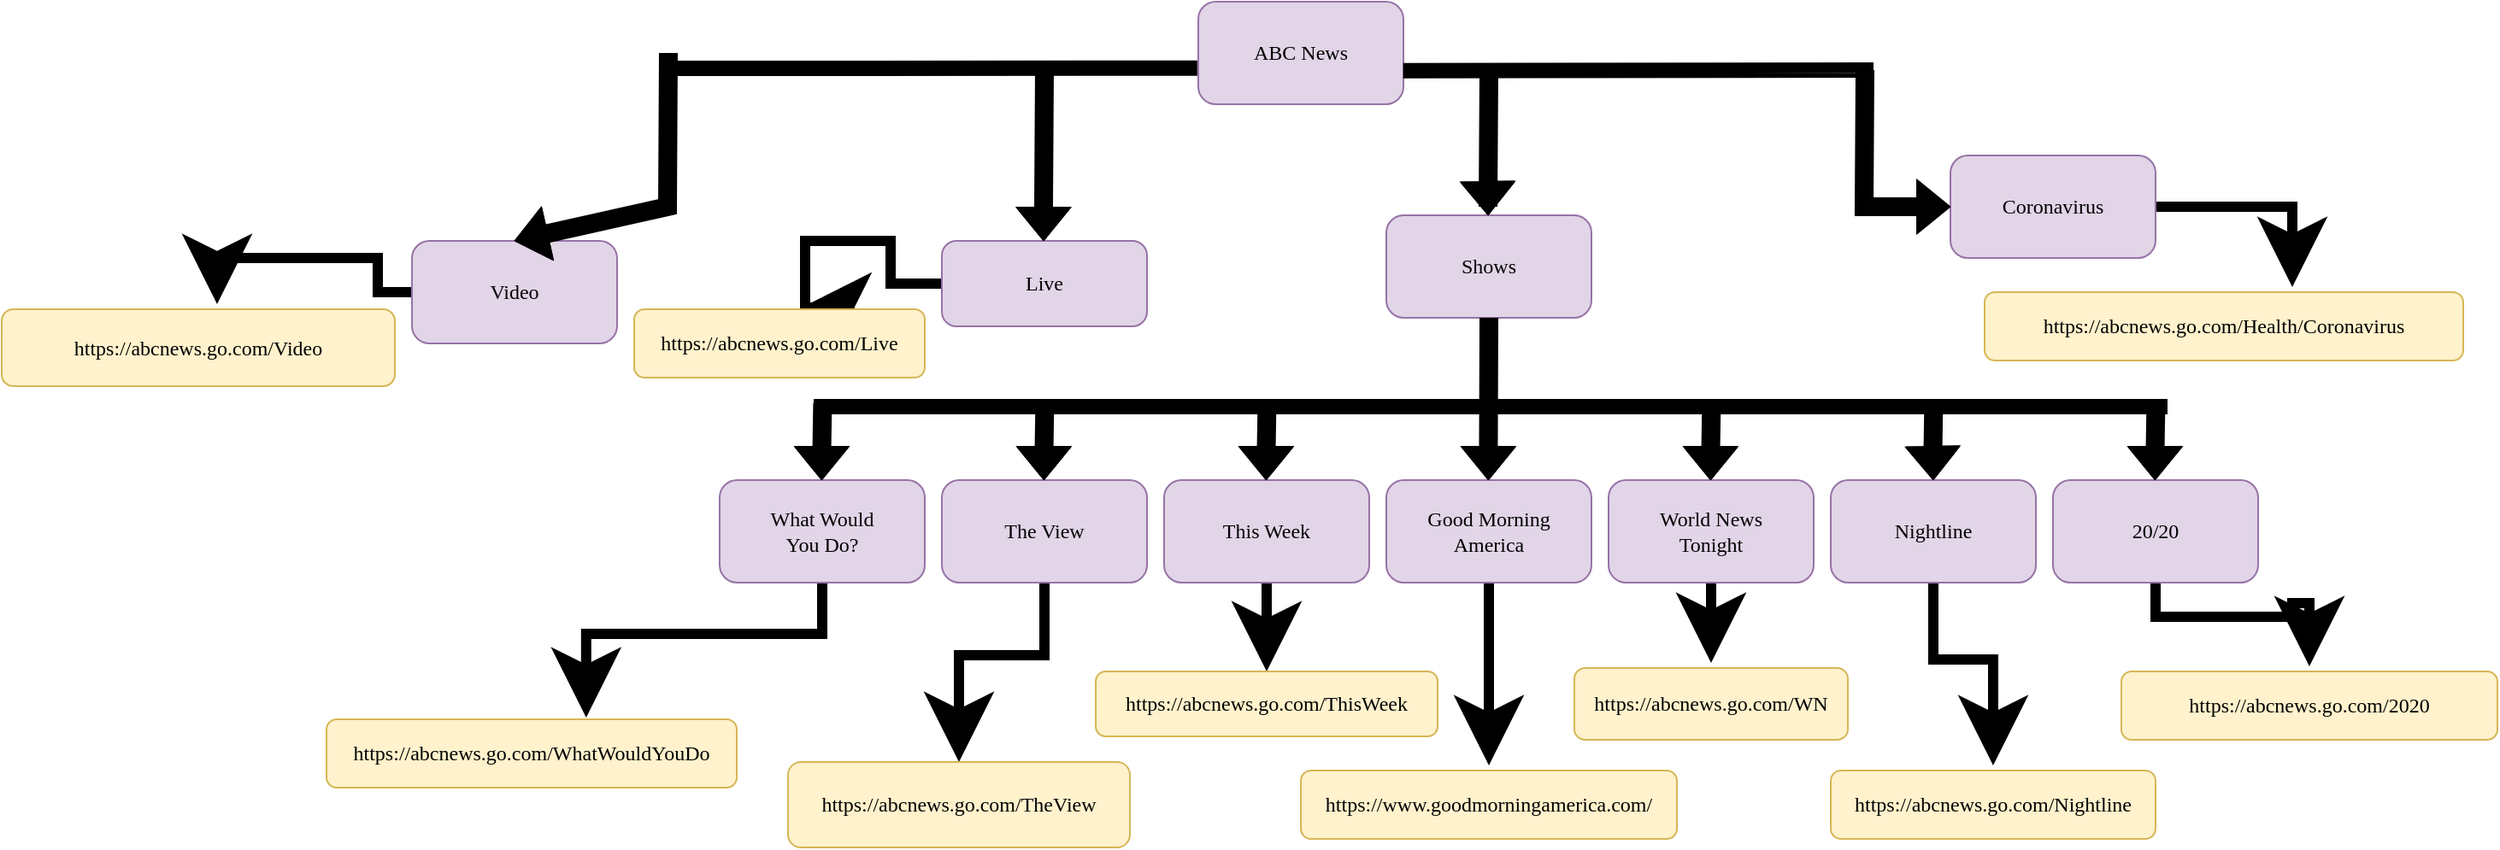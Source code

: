 <mxfile version="15.9.4" type="github"><diagram id="5djS2MPW1xkkvS6c64bk" name="Page-1"><mxGraphModel dx="2272" dy="1862" grid="1" gridSize="10" guides="1" tooltips="1" connect="1" arrows="1" fold="1" page="1" pageScale="1" pageWidth="850" pageHeight="1100" math="0" shadow="0"><root><mxCell id="0"/><mxCell id="1" parent="0"/><mxCell id="DFi16yKDRPEBNDTS35yL-1" value="ABC News" style="rounded=1;whiteSpace=wrap;html=1;fillColor=#e1d5e7;strokeColor=#9673a6;fontFamily=Tahoma;arcSize=17;" vertex="1" parent="1"><mxGeometry x="360" y="-20" width="120" height="60" as="geometry"/></mxCell><mxCell id="DFi16yKDRPEBNDTS35yL-49" style="edgeStyle=orthogonalEdgeStyle;rounded=0;orthogonalLoop=1;jettySize=auto;html=1;fontFamily=Tahoma;endSize=22;targetPerimeterSpacing=3;strokeColor=#000000;strokeWidth=6;fillColor=#000000;" edge="1" parent="1" source="DFi16yKDRPEBNDTS35yL-2" target="DFi16yKDRPEBNDTS35yL-33"><mxGeometry relative="1" as="geometry"><Array as="points"><mxPoint x="-120" y="150"/><mxPoint x="-120" y="130"/><mxPoint x="-214" y="130"/></Array></mxGeometry></mxCell><mxCell id="DFi16yKDRPEBNDTS35yL-2" value="Video" style="rounded=1;whiteSpace=wrap;html=1;fillColor=#e1d5e7;strokeColor=#9673a6;fontFamily=Tahoma;arcSize=17;" vertex="1" parent="1"><mxGeometry x="-100" y="120" width="120" height="60" as="geometry"/></mxCell><mxCell id="DFi16yKDRPEBNDTS35yL-48" style="edgeStyle=orthogonalEdgeStyle;rounded=0;orthogonalLoop=1;jettySize=auto;html=1;fontFamily=Tahoma;endSize=22;targetPerimeterSpacing=3;strokeColor=#000000;strokeWidth=6;fillColor=#000000;entryX=0.575;entryY=-0.025;entryDx=0;entryDy=0;entryPerimeter=0;" edge="1" parent="1" source="DFi16yKDRPEBNDTS35yL-3" target="DFi16yKDRPEBNDTS35yL-32"><mxGeometry relative="1" as="geometry"><mxPoint x="130" y="150" as="targetPoint"/><Array as="points"><mxPoint x="180" y="145"/><mxPoint x="180" y="120"/><mxPoint x="130" y="120"/></Array></mxGeometry></mxCell><mxCell id="DFi16yKDRPEBNDTS35yL-3" value="Live" style="rounded=1;whiteSpace=wrap;html=1;fillColor=#e1d5e7;strokeColor=#9673a6;fontFamily=Tahoma;arcSize=17;" vertex="1" parent="1"><mxGeometry x="210" y="120" width="120" height="50" as="geometry"/></mxCell><mxCell id="DFi16yKDRPEBNDTS35yL-4" value="Shows" style="rounded=1;whiteSpace=wrap;html=1;fillColor=#e1d5e7;strokeColor=#9673a6;fontFamily=Tahoma;arcSize=17;" vertex="1" parent="1"><mxGeometry x="470" y="105" width="120" height="60" as="geometry"/></mxCell><mxCell id="DFi16yKDRPEBNDTS35yL-47" style="edgeStyle=orthogonalEdgeStyle;rounded=0;orthogonalLoop=1;jettySize=auto;html=1;fontFamily=Tahoma;endSize=22;targetPerimeterSpacing=3;strokeColor=#000000;strokeWidth=6;fillColor=#000000;" edge="1" parent="1" source="DFi16yKDRPEBNDTS35yL-5" target="DFi16yKDRPEBNDTS35yL-34"><mxGeometry relative="1" as="geometry"><Array as="points"><mxPoint x="1000" y="100"/></Array></mxGeometry></mxCell><mxCell id="DFi16yKDRPEBNDTS35yL-5" value="Coronavirus" style="rounded=1;whiteSpace=wrap;html=1;fillColor=#e1d5e7;strokeColor=#9673a6;fontFamily=Tahoma;arcSize=17;" vertex="1" parent="1"><mxGeometry x="800" y="70" width="120" height="60" as="geometry"/></mxCell><mxCell id="DFi16yKDRPEBNDTS35yL-54" value="" style="edgeStyle=orthogonalEdgeStyle;rounded=0;orthogonalLoop=1;jettySize=auto;html=1;fontFamily=Tahoma;endSize=22;targetPerimeterSpacing=3;strokeColor=#000000;strokeWidth=6;fillColor=#000000;entryX=0.5;entryY=0;entryDx=0;entryDy=0;" edge="1" parent="1" source="DFi16yKDRPEBNDTS35yL-6" target="DFi16yKDRPEBNDTS35yL-41"><mxGeometry relative="1" as="geometry"><mxPoint x="400" y="360" as="targetPoint"/></mxGeometry></mxCell><mxCell id="DFi16yKDRPEBNDTS35yL-6" value="This Week" style="rounded=1;whiteSpace=wrap;html=1;fillColor=#e1d5e7;strokeColor=#9673a6;fontFamily=Tahoma;arcSize=17;" vertex="1" parent="1"><mxGeometry x="340" y="260" width="120" height="60" as="geometry"/></mxCell><mxCell id="DFi16yKDRPEBNDTS35yL-56" value="" style="edgeStyle=orthogonalEdgeStyle;rounded=0;orthogonalLoop=1;jettySize=auto;html=1;fontFamily=Tahoma;endSize=22;targetPerimeterSpacing=3;strokeColor=#000000;strokeWidth=6;fillColor=#000000;" edge="1" parent="1" source="DFi16yKDRPEBNDTS35yL-7" target="DFi16yKDRPEBNDTS35yL-43"><mxGeometry relative="1" as="geometry"/></mxCell><mxCell id="DFi16yKDRPEBNDTS35yL-7" value="World News&lt;br&gt;Tonight" style="rounded=1;whiteSpace=wrap;html=1;fillColor=#e1d5e7;strokeColor=#9673a6;fontFamily=Tahoma;arcSize=17;" vertex="1" parent="1"><mxGeometry x="600" y="260" width="120" height="60" as="geometry"/></mxCell><mxCell id="DFi16yKDRPEBNDTS35yL-55" value="" style="edgeStyle=orthogonalEdgeStyle;rounded=0;orthogonalLoop=1;jettySize=auto;html=1;fontFamily=Tahoma;endSize=22;targetPerimeterSpacing=3;strokeColor=#000000;strokeWidth=6;fillColor=#000000;" edge="1" parent="1" source="DFi16yKDRPEBNDTS35yL-8" target="DFi16yKDRPEBNDTS35yL-42"><mxGeometry relative="1" as="geometry"/></mxCell><mxCell id="DFi16yKDRPEBNDTS35yL-8" value="Good Morning&lt;br&gt;America" style="rounded=1;whiteSpace=wrap;html=1;fillColor=#e1d5e7;strokeColor=#9673a6;fontFamily=Tahoma;arcSize=17;" vertex="1" parent="1"><mxGeometry x="470" y="260" width="120" height="60" as="geometry"/></mxCell><mxCell id="DFi16yKDRPEBNDTS35yL-53" value="" style="edgeStyle=orthogonalEdgeStyle;rounded=0;orthogonalLoop=1;jettySize=auto;html=1;fontFamily=Tahoma;endSize=22;targetPerimeterSpacing=3;strokeColor=#000000;strokeWidth=6;fillColor=#000000;entryX=0.5;entryY=0;entryDx=0;entryDy=0;" edge="1" parent="1" source="DFi16yKDRPEBNDTS35yL-9" target="DFi16yKDRPEBNDTS35yL-40"><mxGeometry relative="1" as="geometry"><mxPoint x="270" y="380" as="targetPoint"/></mxGeometry></mxCell><mxCell id="DFi16yKDRPEBNDTS35yL-9" value="The View" style="rounded=1;whiteSpace=wrap;html=1;fillColor=#e1d5e7;strokeColor=#9673a6;fontFamily=Tahoma;arcSize=17;" vertex="1" parent="1"><mxGeometry x="210" y="260" width="120" height="60" as="geometry"/></mxCell><mxCell id="DFi16yKDRPEBNDTS35yL-52" style="edgeStyle=orthogonalEdgeStyle;rounded=0;orthogonalLoop=1;jettySize=auto;html=1;entryX=0.633;entryY=-0.025;entryDx=0;entryDy=0;entryPerimeter=0;fontFamily=Tahoma;endSize=22;targetPerimeterSpacing=3;strokeColor=#000000;strokeWidth=6;fillColor=#000000;" edge="1" parent="1" source="DFi16yKDRPEBNDTS35yL-10" target="DFi16yKDRPEBNDTS35yL-35"><mxGeometry relative="1" as="geometry"/></mxCell><mxCell id="DFi16yKDRPEBNDTS35yL-10" value="What Would&lt;br&gt;You Do?" style="rounded=1;whiteSpace=wrap;html=1;fillColor=#e1d5e7;strokeColor=#9673a6;fontFamily=Tahoma;arcSize=17;" vertex="1" parent="1"><mxGeometry x="80" y="260" width="120" height="60" as="geometry"/></mxCell><mxCell id="DFi16yKDRPEBNDTS35yL-57" value="" style="edgeStyle=orthogonalEdgeStyle;rounded=0;orthogonalLoop=1;jettySize=auto;html=1;fontFamily=Tahoma;endSize=22;targetPerimeterSpacing=3;strokeColor=#000000;strokeWidth=6;fillColor=#000000;" edge="1" parent="1" source="DFi16yKDRPEBNDTS35yL-11" target="DFi16yKDRPEBNDTS35yL-44"><mxGeometry relative="1" as="geometry"/></mxCell><mxCell id="DFi16yKDRPEBNDTS35yL-11" value="Nightline" style="rounded=1;whiteSpace=wrap;html=1;fillColor=#e1d5e7;strokeColor=#9673a6;fontFamily=Tahoma;arcSize=17;" vertex="1" parent="1"><mxGeometry x="730" y="260" width="120" height="60" as="geometry"/></mxCell><mxCell id="DFi16yKDRPEBNDTS35yL-58" value="" style="edgeStyle=orthogonalEdgeStyle;rounded=0;orthogonalLoop=1;jettySize=auto;html=1;fontFamily=Tahoma;endSize=22;targetPerimeterSpacing=3;strokeColor=#000000;strokeWidth=6;fillColor=#000000;" edge="1" parent="1" source="DFi16yKDRPEBNDTS35yL-12" target="DFi16yKDRPEBNDTS35yL-46"><mxGeometry relative="1" as="geometry"/></mxCell><mxCell id="DFi16yKDRPEBNDTS35yL-12" value="20/20" style="rounded=1;whiteSpace=wrap;html=1;fillColor=#e1d5e7;strokeColor=#9673a6;fontFamily=Tahoma;arcSize=17;" vertex="1" parent="1"><mxGeometry x="860" y="260" width="120" height="60" as="geometry"/></mxCell><mxCell id="DFi16yKDRPEBNDTS35yL-13" value="" style="shape=flexArrow;endArrow=classic;html=1;rounded=0;fontFamily=Tahoma;fillColor=#000000;entryX=0.496;entryY=0;entryDx=0;entryDy=0;entryPerimeter=0;" edge="1" parent="1" target="DFi16yKDRPEBNDTS35yL-3"><mxGeometry width="50" height="50" relative="1" as="geometry"><mxPoint x="270" y="20" as="sourcePoint"/><mxPoint x="269.5" y="115" as="targetPoint"/><Array as="points"><mxPoint x="269.5" y="100"/></Array></mxGeometry></mxCell><mxCell id="DFi16yKDRPEBNDTS35yL-15" value="" style="shape=flexArrow;endArrow=classic;html=1;rounded=0;fontFamily=Tahoma;fillColor=#000000;" edge="1" parent="1" target="DFi16yKDRPEBNDTS35yL-4"><mxGeometry width="50" height="50" relative="1" as="geometry"><mxPoint x="530" y="20" as="sourcePoint"/><mxPoint x="529.5" y="115" as="targetPoint"/><Array as="points"><mxPoint x="529.5" y="100"/></Array></mxGeometry></mxCell><mxCell id="DFi16yKDRPEBNDTS35yL-16" value="" style="shape=flexArrow;endArrow=classic;html=1;rounded=0;fontFamily=Tahoma;fillColor=#000000;" edge="1" parent="1" target="DFi16yKDRPEBNDTS35yL-5"><mxGeometry width="50" height="50" relative="1" as="geometry"><mxPoint x="750" y="20" as="sourcePoint"/><mxPoint x="749.5" y="115" as="targetPoint"/><Array as="points"><mxPoint x="749.5" y="100"/></Array></mxGeometry></mxCell><mxCell id="DFi16yKDRPEBNDTS35yL-17" value="" style="shape=flexArrow;endArrow=classic;html=1;rounded=0;fontFamily=Tahoma;strokeColor=default;fillColor=#000000;entryX=0.5;entryY=0;entryDx=0;entryDy=0;" edge="1" parent="1" target="DFi16yKDRPEBNDTS35yL-2"><mxGeometry width="50" height="50" relative="1" as="geometry"><mxPoint x="50" y="10" as="sourcePoint"/><mxPoint x="50" y="115" as="targetPoint"/><Array as="points"><mxPoint x="49.5" y="100"/></Array></mxGeometry></mxCell><mxCell id="DFi16yKDRPEBNDTS35yL-20" value="" style="shape=link;html=1;rounded=0;fontFamily=Tahoma;strokeColor=default;width=-2;strokeWidth=6;exitX=0.999;exitY=0.672;exitDx=0;exitDy=0;exitPerimeter=0;" edge="1" parent="1" source="DFi16yKDRPEBNDTS35yL-1"><mxGeometry width="100" relative="1" as="geometry"><mxPoint x="490" y="70" as="sourcePoint"/><mxPoint x="755" y="20" as="targetPoint"/></mxGeometry></mxCell><mxCell id="DFi16yKDRPEBNDTS35yL-21" value="" style="shape=link;html=1;rounded=0;fontFamily=Tahoma;strokeColor=default;width=-2;strokeWidth=6;entryX=-0.005;entryY=0.648;entryDx=0;entryDy=0;entryPerimeter=0;" edge="1" parent="1" target="DFi16yKDRPEBNDTS35yL-1"><mxGeometry width="100" relative="1" as="geometry"><mxPoint x="50" y="19" as="sourcePoint"/><mxPoint x="350" y="67" as="targetPoint"/></mxGeometry></mxCell><mxCell id="DFi16yKDRPEBNDTS35yL-22" value="" style="shape=flexArrow;endArrow=classic;html=1;rounded=0;fontFamily=Tahoma;fillColor=#000000;exitX=0.5;exitY=1;exitDx=0;exitDy=0;" edge="1" parent="1" source="DFi16yKDRPEBNDTS35yL-4"><mxGeometry width="50" height="50" relative="1" as="geometry"><mxPoint x="530" y="190" as="sourcePoint"/><mxPoint x="529.71" y="260" as="targetPoint"/><Array as="points"><mxPoint x="529.71" y="245"/></Array></mxGeometry></mxCell><mxCell id="DFi16yKDRPEBNDTS35yL-23" value="" style="shape=flexArrow;endArrow=classic;html=1;rounded=0;fontFamily=Tahoma;fillColor=#000000;" edge="1" parent="1"><mxGeometry width="50" height="50" relative="1" as="geometry"><mxPoint x="400.21" y="215" as="sourcePoint"/><mxPoint x="399.71" y="260" as="targetPoint"/><Array as="points"><mxPoint x="399.71" y="245"/></Array></mxGeometry></mxCell><mxCell id="DFi16yKDRPEBNDTS35yL-24" value="" style="shape=flexArrow;endArrow=classic;html=1;rounded=0;fontFamily=Tahoma;fillColor=#000000;" edge="1" parent="1"><mxGeometry width="50" height="50" relative="1" as="geometry"><mxPoint x="270.21" y="215" as="sourcePoint"/><mxPoint x="269.71" y="260" as="targetPoint"/><Array as="points"><mxPoint x="269.71" y="245"/></Array></mxGeometry></mxCell><mxCell id="DFi16yKDRPEBNDTS35yL-25" value="" style="shape=flexArrow;endArrow=classic;html=1;rounded=0;fontFamily=Tahoma;fillColor=#000000;" edge="1" parent="1"><mxGeometry width="50" height="50" relative="1" as="geometry"><mxPoint x="140.21" y="215" as="sourcePoint"/><mxPoint x="139.71" y="260" as="targetPoint"/><Array as="points"><mxPoint x="139.71" y="245"/></Array></mxGeometry></mxCell><mxCell id="DFi16yKDRPEBNDTS35yL-26" value="" style="shape=flexArrow;endArrow=classic;html=1;rounded=0;fontFamily=Tahoma;fillColor=#000000;" edge="1" parent="1"><mxGeometry width="50" height="50" relative="1" as="geometry"><mxPoint x="660.21" y="215" as="sourcePoint"/><mxPoint x="659.71" y="260" as="targetPoint"/><Array as="points"><mxPoint x="659.71" y="245"/></Array></mxGeometry></mxCell><mxCell id="DFi16yKDRPEBNDTS35yL-27" value="" style="shape=flexArrow;endArrow=classic;html=1;rounded=0;fontFamily=Tahoma;fillColor=#000000;" edge="1" parent="1"><mxGeometry width="50" height="50" relative="1" as="geometry"><mxPoint x="790.21" y="215" as="sourcePoint"/><mxPoint x="790" y="260" as="targetPoint"/><Array as="points"><mxPoint x="789.71" y="245"/></Array></mxGeometry></mxCell><mxCell id="DFi16yKDRPEBNDTS35yL-28" value="" style="shape=flexArrow;endArrow=classic;html=1;rounded=0;fontFamily=Tahoma;fillColor=#000000;" edge="1" parent="1"><mxGeometry width="50" height="50" relative="1" as="geometry"><mxPoint x="920.21" y="215" as="sourcePoint"/><mxPoint x="919.71" y="260" as="targetPoint"/><Array as="points"><mxPoint x="919.71" y="245"/></Array></mxGeometry></mxCell><mxCell id="DFi16yKDRPEBNDTS35yL-30" value="" style="shape=link;html=1;rounded=0;fontFamily=Tahoma;strokeColor=default;width=-2;strokeWidth=6;" edge="1" parent="1"><mxGeometry width="100" relative="1" as="geometry"><mxPoint x="135" y="217" as="sourcePoint"/><mxPoint x="927" y="217" as="targetPoint"/></mxGeometry></mxCell><mxCell id="DFi16yKDRPEBNDTS35yL-32" value="https://abcnews.go.com/Live" style="rounded=1;whiteSpace=wrap;html=1;fontFamily=Tahoma;fillColor=#fff2cc;strokeColor=#d6b656;" vertex="1" parent="1"><mxGeometry x="30" y="160" width="170" height="40" as="geometry"/></mxCell><mxCell id="DFi16yKDRPEBNDTS35yL-33" value="https://abcnews.go.com/Video" style="rounded=1;whiteSpace=wrap;html=1;fontFamily=Tahoma;fillColor=#fff2cc;strokeColor=#d6b656;" vertex="1" parent="1"><mxGeometry x="-340" y="160" width="230" height="45" as="geometry"/></mxCell><mxCell id="DFi16yKDRPEBNDTS35yL-34" value="https://abcnews.go.com/Health/Coronavirus" style="rounded=1;whiteSpace=wrap;html=1;fontFamily=Tahoma;fillColor=#fff2cc;strokeColor=#d6b656;" vertex="1" parent="1"><mxGeometry x="820" y="150" width="280" height="40" as="geometry"/></mxCell><mxCell id="DFi16yKDRPEBNDTS35yL-35" value="https://abcnews.go.com/WhatWouldYouDo" style="rounded=1;whiteSpace=wrap;html=1;fontFamily=Tahoma;fillColor=#fff2cc;strokeColor=#d6b656;" vertex="1" parent="1"><mxGeometry x="-150" y="400" width="240" height="40" as="geometry"/></mxCell><mxCell id="DFi16yKDRPEBNDTS35yL-40" value="https://abcnews.go.com/TheView" style="rounded=1;whiteSpace=wrap;html=1;fontFamily=Tahoma;fillColor=#fff2cc;strokeColor=#d6b656;" vertex="1" parent="1"><mxGeometry x="120" y="425" width="200" height="50" as="geometry"/></mxCell><mxCell id="DFi16yKDRPEBNDTS35yL-41" value="https://abcnews.go.com/ThisWeek" style="rounded=1;whiteSpace=wrap;html=1;fontFamily=Tahoma;fillColor=#fff2cc;strokeColor=#d6b656;" vertex="1" parent="1"><mxGeometry x="300" y="372" width="200" height="38" as="geometry"/></mxCell><UserObject label="https://www.goodmorningamerica.com/" link="https://www.goodmorningamerica.com/" id="DFi16yKDRPEBNDTS35yL-42"><mxCell style="rounded=1;whiteSpace=wrap;html=1;fontFamily=Tahoma;fillColor=#fff2cc;strokeColor=#d6b656;" vertex="1" parent="1"><mxGeometry x="420" y="430" width="220" height="40" as="geometry"/></mxCell></UserObject><mxCell id="DFi16yKDRPEBNDTS35yL-43" value="https://abcnews.go.com/WN" style="rounded=1;whiteSpace=wrap;html=1;fontFamily=Tahoma;fillColor=#fff2cc;strokeColor=#d6b656;" vertex="1" parent="1"><mxGeometry x="580" y="370" width="160" height="42" as="geometry"/></mxCell><mxCell id="DFi16yKDRPEBNDTS35yL-44" value="https://abcnews.go.com/Nightline" style="rounded=1;whiteSpace=wrap;html=1;fontFamily=Tahoma;fillColor=#fff2cc;strokeColor=#d6b656;" vertex="1" parent="1"><mxGeometry x="730" y="430" width="190" height="40" as="geometry"/></mxCell><mxCell id="DFi16yKDRPEBNDTS35yL-46" value="https://abcnews.go.com/2020" style="rounded=1;whiteSpace=wrap;html=1;fontFamily=Tahoma;fillColor=#fff2cc;strokeColor=#d6b656;" vertex="1" parent="1"><mxGeometry x="900" y="372" width="220" height="40" as="geometry"/></mxCell></root></mxGraphModel></diagram></mxfile>